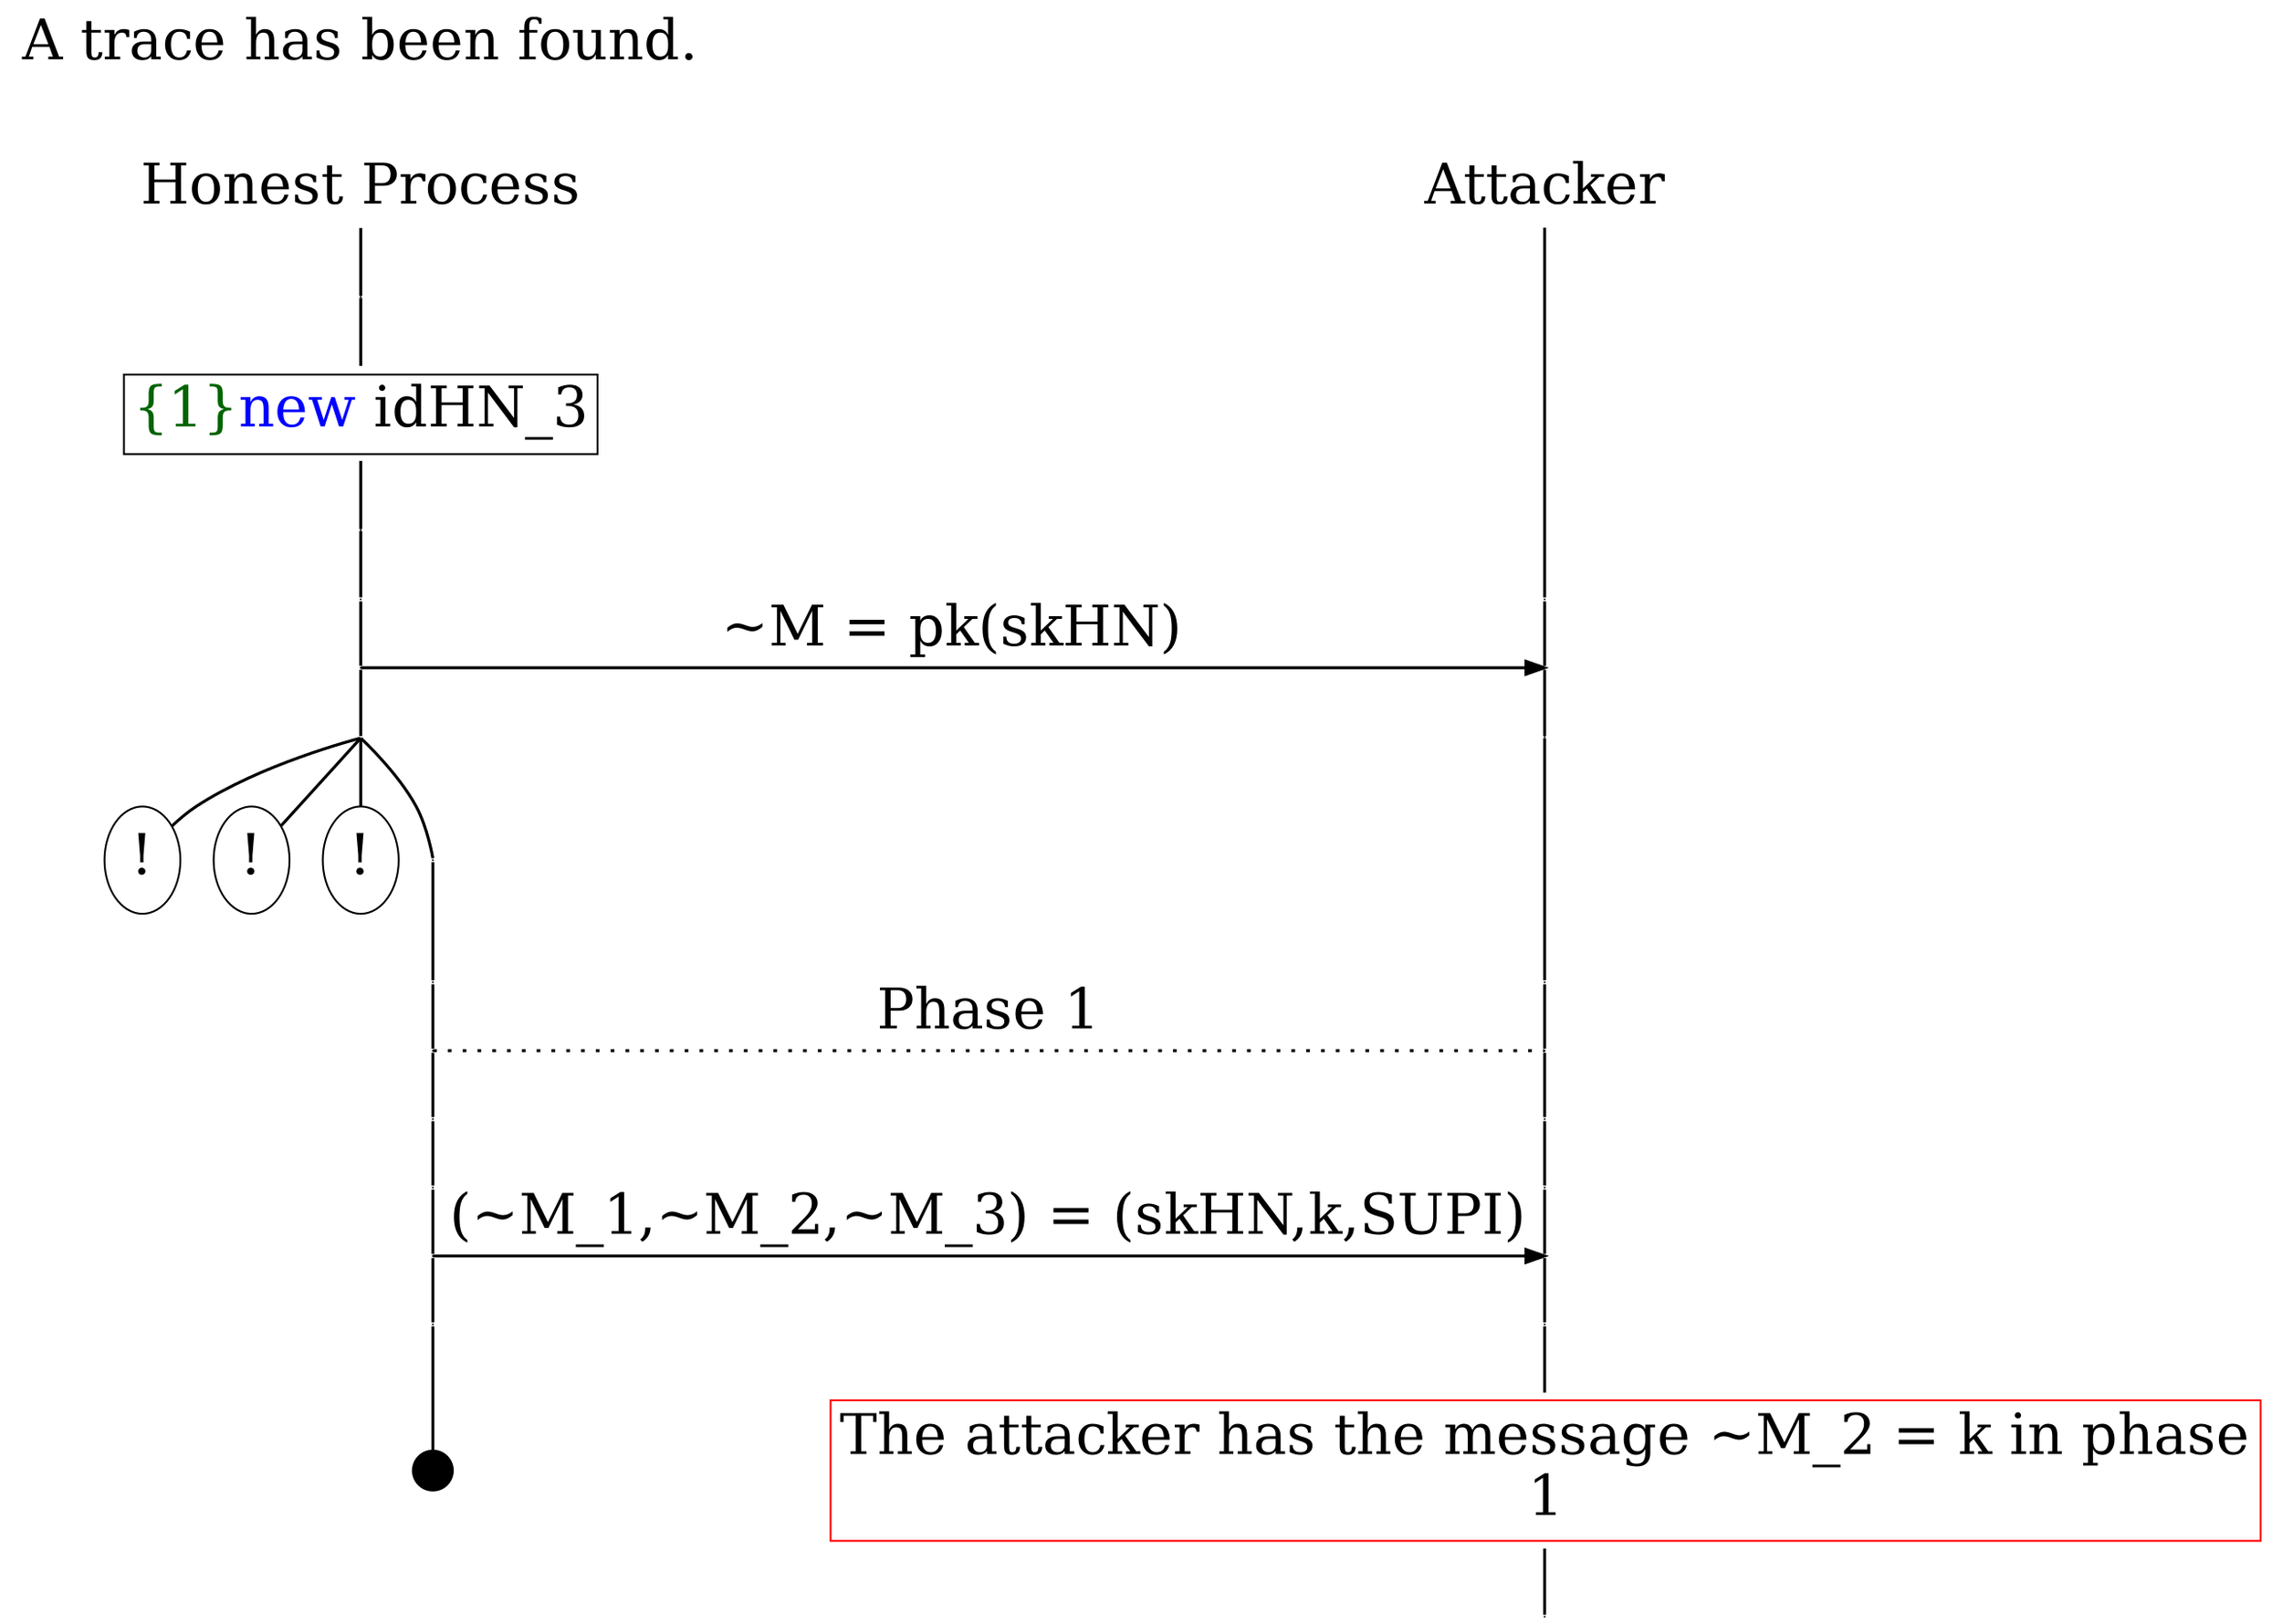 digraph {
graph [ordering = out]
edge [arrowhead = none, penwidth = 1.6, fontsize = 30]
node [shape = point, width = 0, height = 0, fontsize = 30]
Trace [label = <A trace has been found.<br/>
>, shape = plaintext]
P0__0 [label = "Honest Process", shape = plaintext]
P__0 [label = "Attacker", shape = plaintext]
Trace -> P0__0 [label = "", style = invisible, weight = 100]{rank = same; P0__0 P__0}
P0__0 -> P0__1 [label = <>, weight = 100]
P0__1 -> P0__2 [label = <>, weight = 100]
P0__2 [shape = plaintext, label = <<TABLE BORDER="0" CELLBORDER="1" CELLSPACING="0" CELLPADDING="4"> <TR><TD><FONT COLOR="darkgreen">{1}</FONT><FONT COLOR="blue">new </FONT>idHN_3</TD></TR></TABLE>>]
P0__2 -> P0__3 [label = <>, weight = 100]
P0__3 -> P0__4 [label = <>, weight = 100]
P__0 -> P__1 [label = <>, weight = 100]
{rank = same; P__1 P0__4}
P0__4 -> P0__5 [label = <>, weight = 100]
P__1 -> P__2 [label = <>, weight = 100]
{rank = same; P__2 P0__5}
P0__5 -> P__2 [label = <~M = pk(skHN)>, arrowhead = normal]
P0__5 -> P0__6 [label = <>, weight = 100]
P__2 -> P__3 [label = <>, weight = 100]
{rank = same; P__3 P0__6}
/*RPar */
P0__6 -> P0_3__6 [label = <>]
P0__6 -> P0_2__6 [label = <>]
P0__6 -> P0_1__6 [label = <>]
P0__6 -> P0_0__6 [label = <>]
P0__6 [label = "", fixedsize = false, width = 0, height = 0, shape = none]
{rank = same; P0_0__6 P0_1__6 P0_2__6 P0_3__6}
P0_1__6 [label = "!", shape = ellipse]
P0_2__6 [label = "!", shape = ellipse]
P0_3__6 [label = "!", shape = ellipse]
P0_0__6 -> P0_0__7 [label = <>, weight = 100]
P__3 -> P__4 [label = <>, weight = 100]
{rank = same; P__4 P0_0__7}
P0_0__7 -> P0_0__8 [label = <>, weight = 100]
P__4 -> P__5 [label = <>, weight = 100]
{rank = same; P__5 P0_0__8}
P0_0__8 -> P__5 [label = <Phase 1>, style = dotted]
P0_0__8 -> P0_0__9 [label = <>, weight = 100]
P__5 -> P__6 [label = <>, weight = 100]
{rank = same; P__6 P0_0__9}
P0_0__9 -> P0_0__10 [label = <>, weight = 100]
P__6 -> P__7 [label = <>, weight = 100]
{rank = same; P__7 P0_0__10}
P0_0__10 -> P0_0__11 [label = <>, weight = 100]
P__7 -> P__8 [label = <>, weight = 100]
{rank = same; P__8 P0_0__11}
P0_0__11 -> P__8 [label = <(~M_1,~M_2,~M_3) = (skHN,k,SUPI)>, arrowhead = normal]
P0_0__11 -> P0_0__12 [label = <>, weight = 100]
P__8 -> P__9 [label = <>, weight = 100]
{rank = same; P__9 P0_0__12}
P0_0__13 [label = "", width = 0.3, height = 0.3]
P0_0__12 -> P0_0__13 [label = <>, weight = 100]
P__9 -> P__10 [label = <>, weight = 100]
P__10 [color = red, shape = plaintext, label = <<TABLE BORDER="0" CELLBORDER="1" CELLSPACING="0" CELLPADDING="4"> <TR><TD>The attacker has the message ~M_2 = k in phase<br/>
1</TD></TR></TABLE>>]
P__10 -> P__11 [label = <>, weight = 100]
}